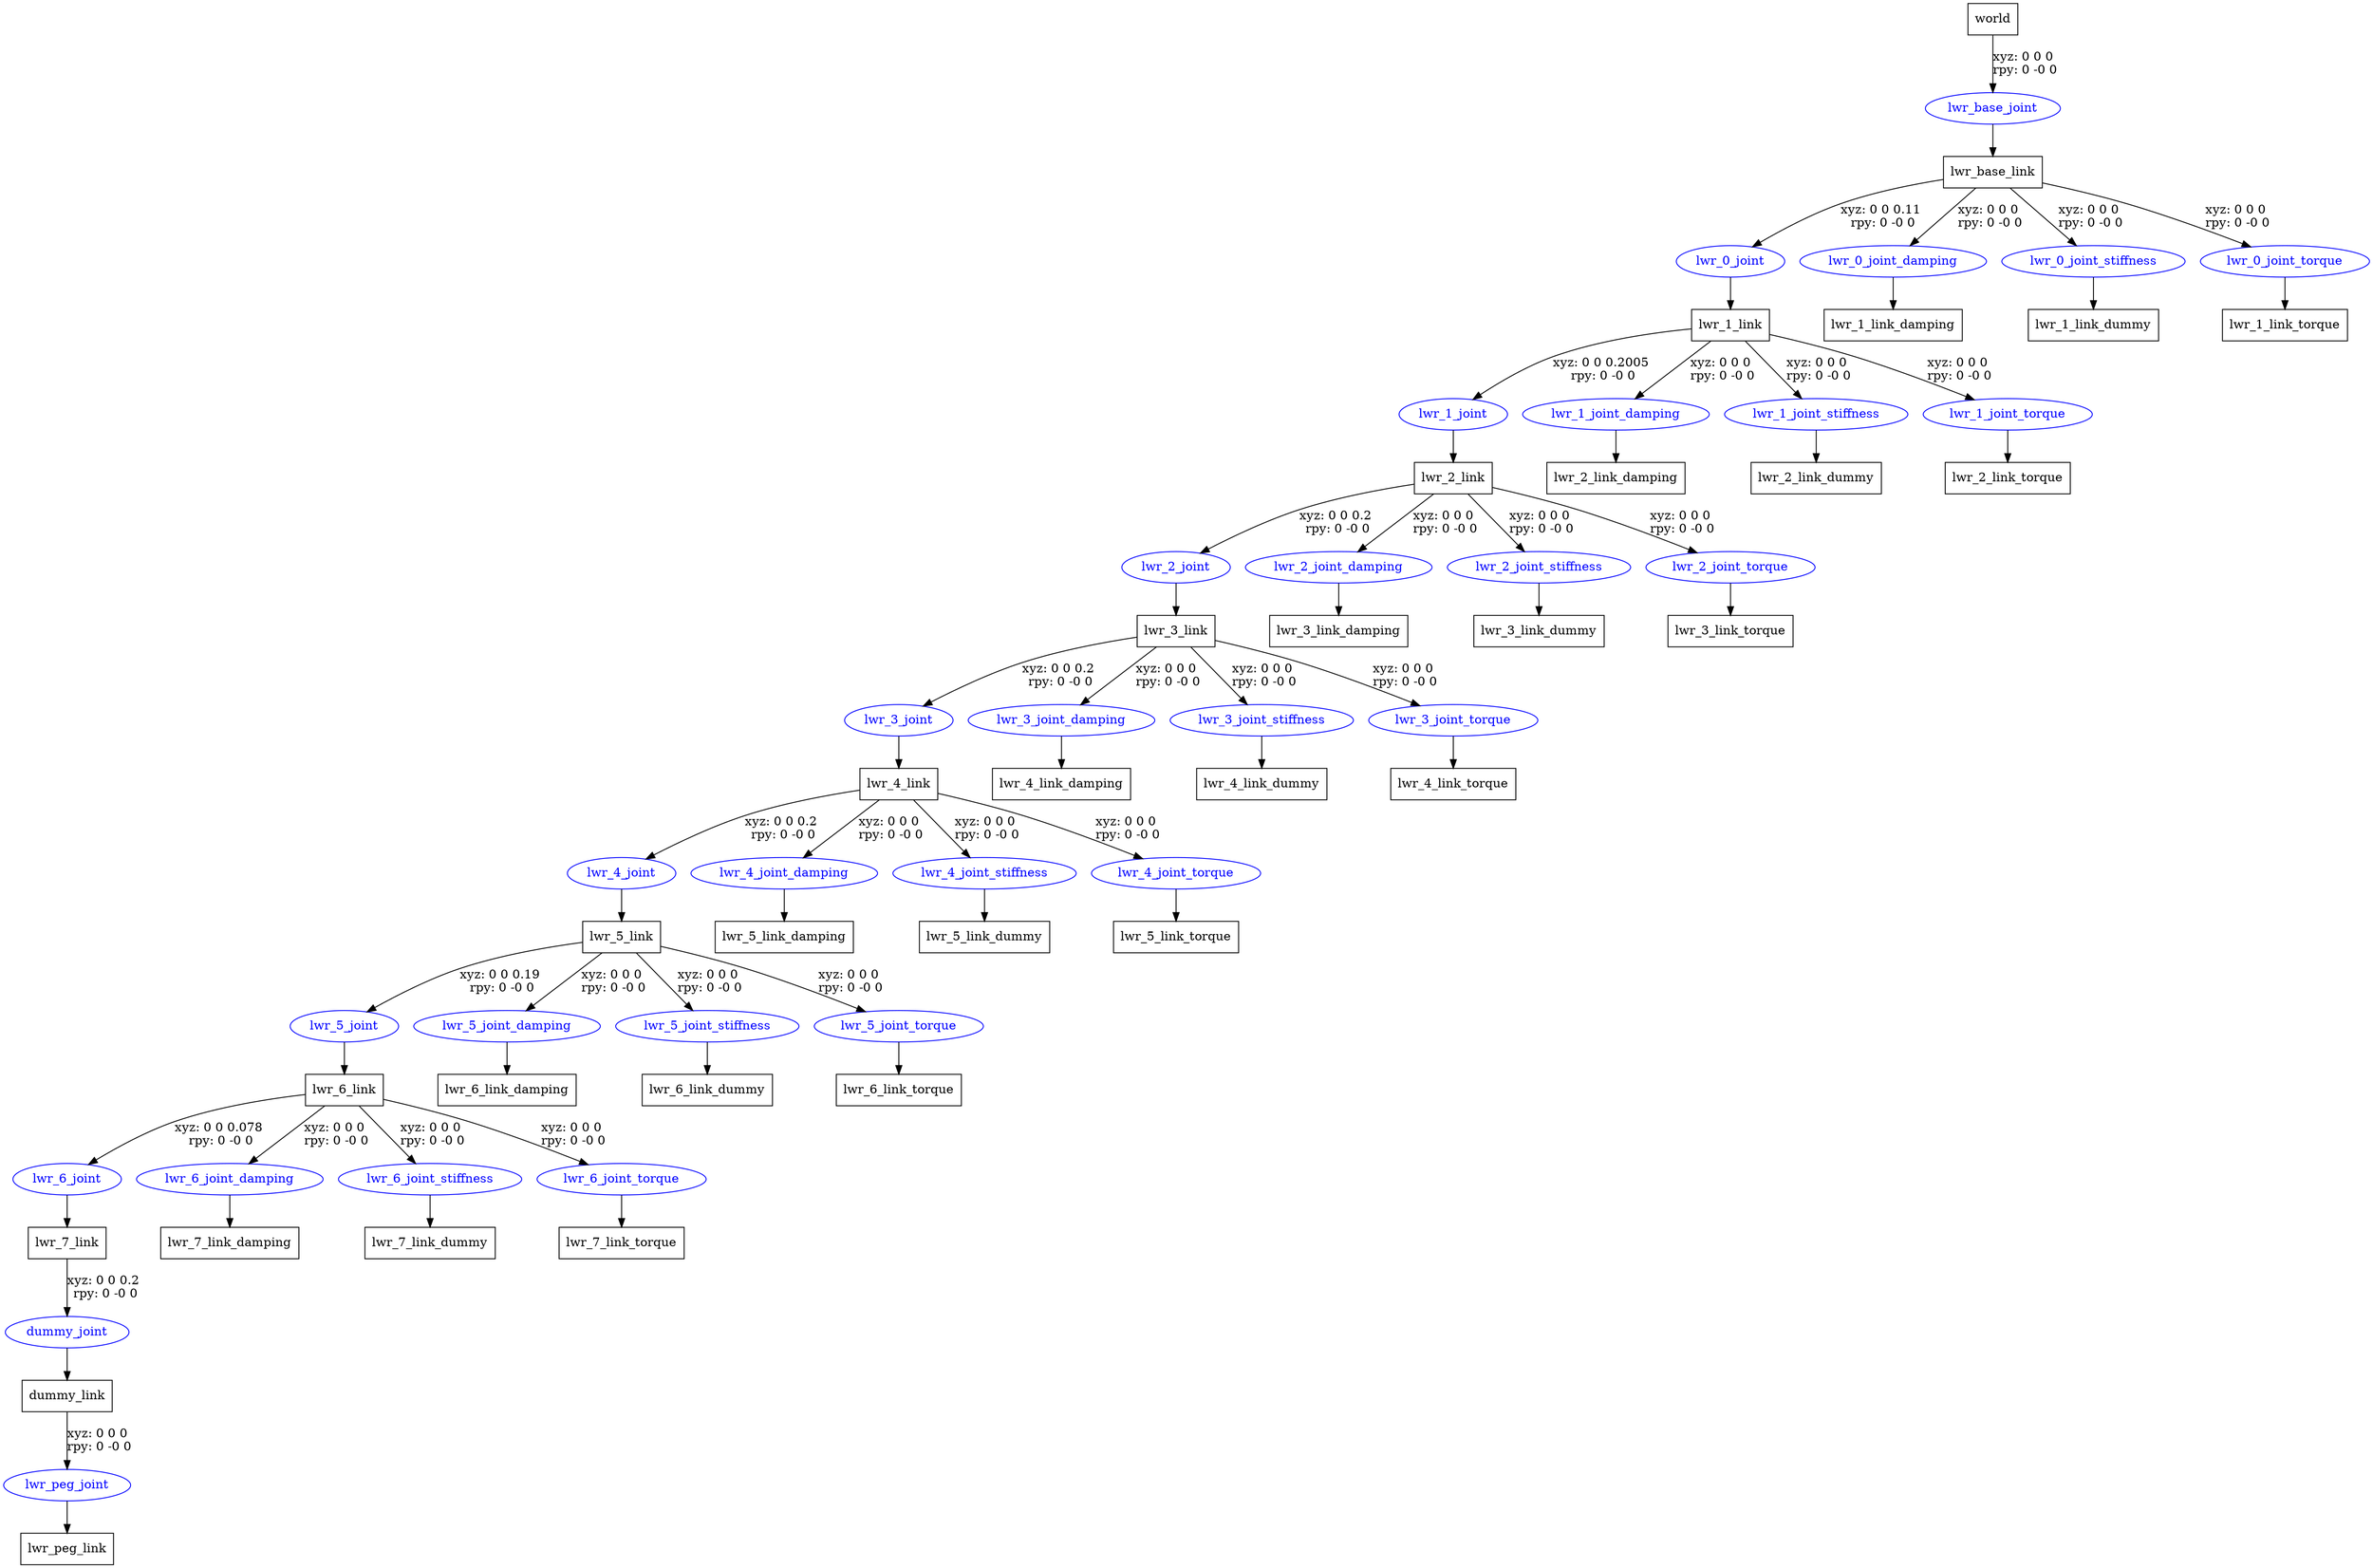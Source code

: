 digraph G {
node [shape=box];
"world" [label="world"];
"lwr_base_link" [label="lwr_base_link"];
"lwr_1_link" [label="lwr_1_link"];
"lwr_2_link" [label="lwr_2_link"];
"lwr_3_link" [label="lwr_3_link"];
"lwr_4_link" [label="lwr_4_link"];
"lwr_5_link" [label="lwr_5_link"];
"lwr_6_link" [label="lwr_6_link"];
"lwr_7_link" [label="lwr_7_link"];
"dummy_link" [label="dummy_link"];
"lwr_peg_link" [label="lwr_peg_link"];
"lwr_7_link_damping" [label="lwr_7_link_damping"];
"lwr_7_link_dummy" [label="lwr_7_link_dummy"];
"lwr_7_link_torque" [label="lwr_7_link_torque"];
"lwr_6_link_damping" [label="lwr_6_link_damping"];
"lwr_6_link_dummy" [label="lwr_6_link_dummy"];
"lwr_6_link_torque" [label="lwr_6_link_torque"];
"lwr_5_link_damping" [label="lwr_5_link_damping"];
"lwr_5_link_dummy" [label="lwr_5_link_dummy"];
"lwr_5_link_torque" [label="lwr_5_link_torque"];
"lwr_4_link_damping" [label="lwr_4_link_damping"];
"lwr_4_link_dummy" [label="lwr_4_link_dummy"];
"lwr_4_link_torque" [label="lwr_4_link_torque"];
"lwr_3_link_damping" [label="lwr_3_link_damping"];
"lwr_3_link_dummy" [label="lwr_3_link_dummy"];
"lwr_3_link_torque" [label="lwr_3_link_torque"];
"lwr_2_link_damping" [label="lwr_2_link_damping"];
"lwr_2_link_dummy" [label="lwr_2_link_dummy"];
"lwr_2_link_torque" [label="lwr_2_link_torque"];
"lwr_1_link_damping" [label="lwr_1_link_damping"];
"lwr_1_link_dummy" [label="lwr_1_link_dummy"];
"lwr_1_link_torque" [label="lwr_1_link_torque"];
node [shape=ellipse, color=blue, fontcolor=blue];
"world" -> "lwr_base_joint" [label="xyz: 0 0 0 \nrpy: 0 -0 0"]
"lwr_base_joint" -> "lwr_base_link"
"lwr_base_link" -> "lwr_0_joint" [label="xyz: 0 0 0.11 \nrpy: 0 -0 0"]
"lwr_0_joint" -> "lwr_1_link"
"lwr_1_link" -> "lwr_1_joint" [label="xyz: 0 0 0.2005 \nrpy: 0 -0 0"]
"lwr_1_joint" -> "lwr_2_link"
"lwr_2_link" -> "lwr_2_joint" [label="xyz: 0 0 0.2 \nrpy: 0 -0 0"]
"lwr_2_joint" -> "lwr_3_link"
"lwr_3_link" -> "lwr_3_joint" [label="xyz: 0 0 0.2 \nrpy: 0 -0 0"]
"lwr_3_joint" -> "lwr_4_link"
"lwr_4_link" -> "lwr_4_joint" [label="xyz: 0 0 0.2 \nrpy: 0 -0 0"]
"lwr_4_joint" -> "lwr_5_link"
"lwr_5_link" -> "lwr_5_joint" [label="xyz: 0 0 0.19 \nrpy: 0 -0 0"]
"lwr_5_joint" -> "lwr_6_link"
"lwr_6_link" -> "lwr_6_joint" [label="xyz: 0 0 0.078 \nrpy: 0 -0 0"]
"lwr_6_joint" -> "lwr_7_link"
"lwr_7_link" -> "dummy_joint" [label="xyz: 0 0 0.2 \nrpy: 0 -0 0"]
"dummy_joint" -> "dummy_link"
"dummy_link" -> "lwr_peg_joint" [label="xyz: 0 0 0 \nrpy: 0 -0 0"]
"lwr_peg_joint" -> "lwr_peg_link"
"lwr_6_link" -> "lwr_6_joint_damping" [label="xyz: 0 0 0 \nrpy: 0 -0 0"]
"lwr_6_joint_damping" -> "lwr_7_link_damping"
"lwr_6_link" -> "lwr_6_joint_stiffness" [label="xyz: 0 0 0 \nrpy: 0 -0 0"]
"lwr_6_joint_stiffness" -> "lwr_7_link_dummy"
"lwr_6_link" -> "lwr_6_joint_torque" [label="xyz: 0 0 0 \nrpy: 0 -0 0"]
"lwr_6_joint_torque" -> "lwr_7_link_torque"
"lwr_5_link" -> "lwr_5_joint_damping" [label="xyz: 0 0 0 \nrpy: 0 -0 0"]
"lwr_5_joint_damping" -> "lwr_6_link_damping"
"lwr_5_link" -> "lwr_5_joint_stiffness" [label="xyz: 0 0 0 \nrpy: 0 -0 0"]
"lwr_5_joint_stiffness" -> "lwr_6_link_dummy"
"lwr_5_link" -> "lwr_5_joint_torque" [label="xyz: 0 0 0 \nrpy: 0 -0 0"]
"lwr_5_joint_torque" -> "lwr_6_link_torque"
"lwr_4_link" -> "lwr_4_joint_damping" [label="xyz: 0 0 0 \nrpy: 0 -0 0"]
"lwr_4_joint_damping" -> "lwr_5_link_damping"
"lwr_4_link" -> "lwr_4_joint_stiffness" [label="xyz: 0 0 0 \nrpy: 0 -0 0"]
"lwr_4_joint_stiffness" -> "lwr_5_link_dummy"
"lwr_4_link" -> "lwr_4_joint_torque" [label="xyz: 0 0 0 \nrpy: 0 -0 0"]
"lwr_4_joint_torque" -> "lwr_5_link_torque"
"lwr_3_link" -> "lwr_3_joint_damping" [label="xyz: 0 0 0 \nrpy: 0 -0 0"]
"lwr_3_joint_damping" -> "lwr_4_link_damping"
"lwr_3_link" -> "lwr_3_joint_stiffness" [label="xyz: 0 0 0 \nrpy: 0 -0 0"]
"lwr_3_joint_stiffness" -> "lwr_4_link_dummy"
"lwr_3_link" -> "lwr_3_joint_torque" [label="xyz: 0 0 0 \nrpy: 0 -0 0"]
"lwr_3_joint_torque" -> "lwr_4_link_torque"
"lwr_2_link" -> "lwr_2_joint_damping" [label="xyz: 0 0 0 \nrpy: 0 -0 0"]
"lwr_2_joint_damping" -> "lwr_3_link_damping"
"lwr_2_link" -> "lwr_2_joint_stiffness" [label="xyz: 0 0 0 \nrpy: 0 -0 0"]
"lwr_2_joint_stiffness" -> "lwr_3_link_dummy"
"lwr_2_link" -> "lwr_2_joint_torque" [label="xyz: 0 0 0 \nrpy: 0 -0 0"]
"lwr_2_joint_torque" -> "lwr_3_link_torque"
"lwr_1_link" -> "lwr_1_joint_damping" [label="xyz: 0 0 0 \nrpy: 0 -0 0"]
"lwr_1_joint_damping" -> "lwr_2_link_damping"
"lwr_1_link" -> "lwr_1_joint_stiffness" [label="xyz: 0 0 0 \nrpy: 0 -0 0"]
"lwr_1_joint_stiffness" -> "lwr_2_link_dummy"
"lwr_1_link" -> "lwr_1_joint_torque" [label="xyz: 0 0 0 \nrpy: 0 -0 0"]
"lwr_1_joint_torque" -> "lwr_2_link_torque"
"lwr_base_link" -> "lwr_0_joint_damping" [label="xyz: 0 0 0 \nrpy: 0 -0 0"]
"lwr_0_joint_damping" -> "lwr_1_link_damping"
"lwr_base_link" -> "lwr_0_joint_stiffness" [label="xyz: 0 0 0 \nrpy: 0 -0 0"]
"lwr_0_joint_stiffness" -> "lwr_1_link_dummy"
"lwr_base_link" -> "lwr_0_joint_torque" [label="xyz: 0 0 0 \nrpy: 0 -0 0"]
"lwr_0_joint_torque" -> "lwr_1_link_torque"
}

